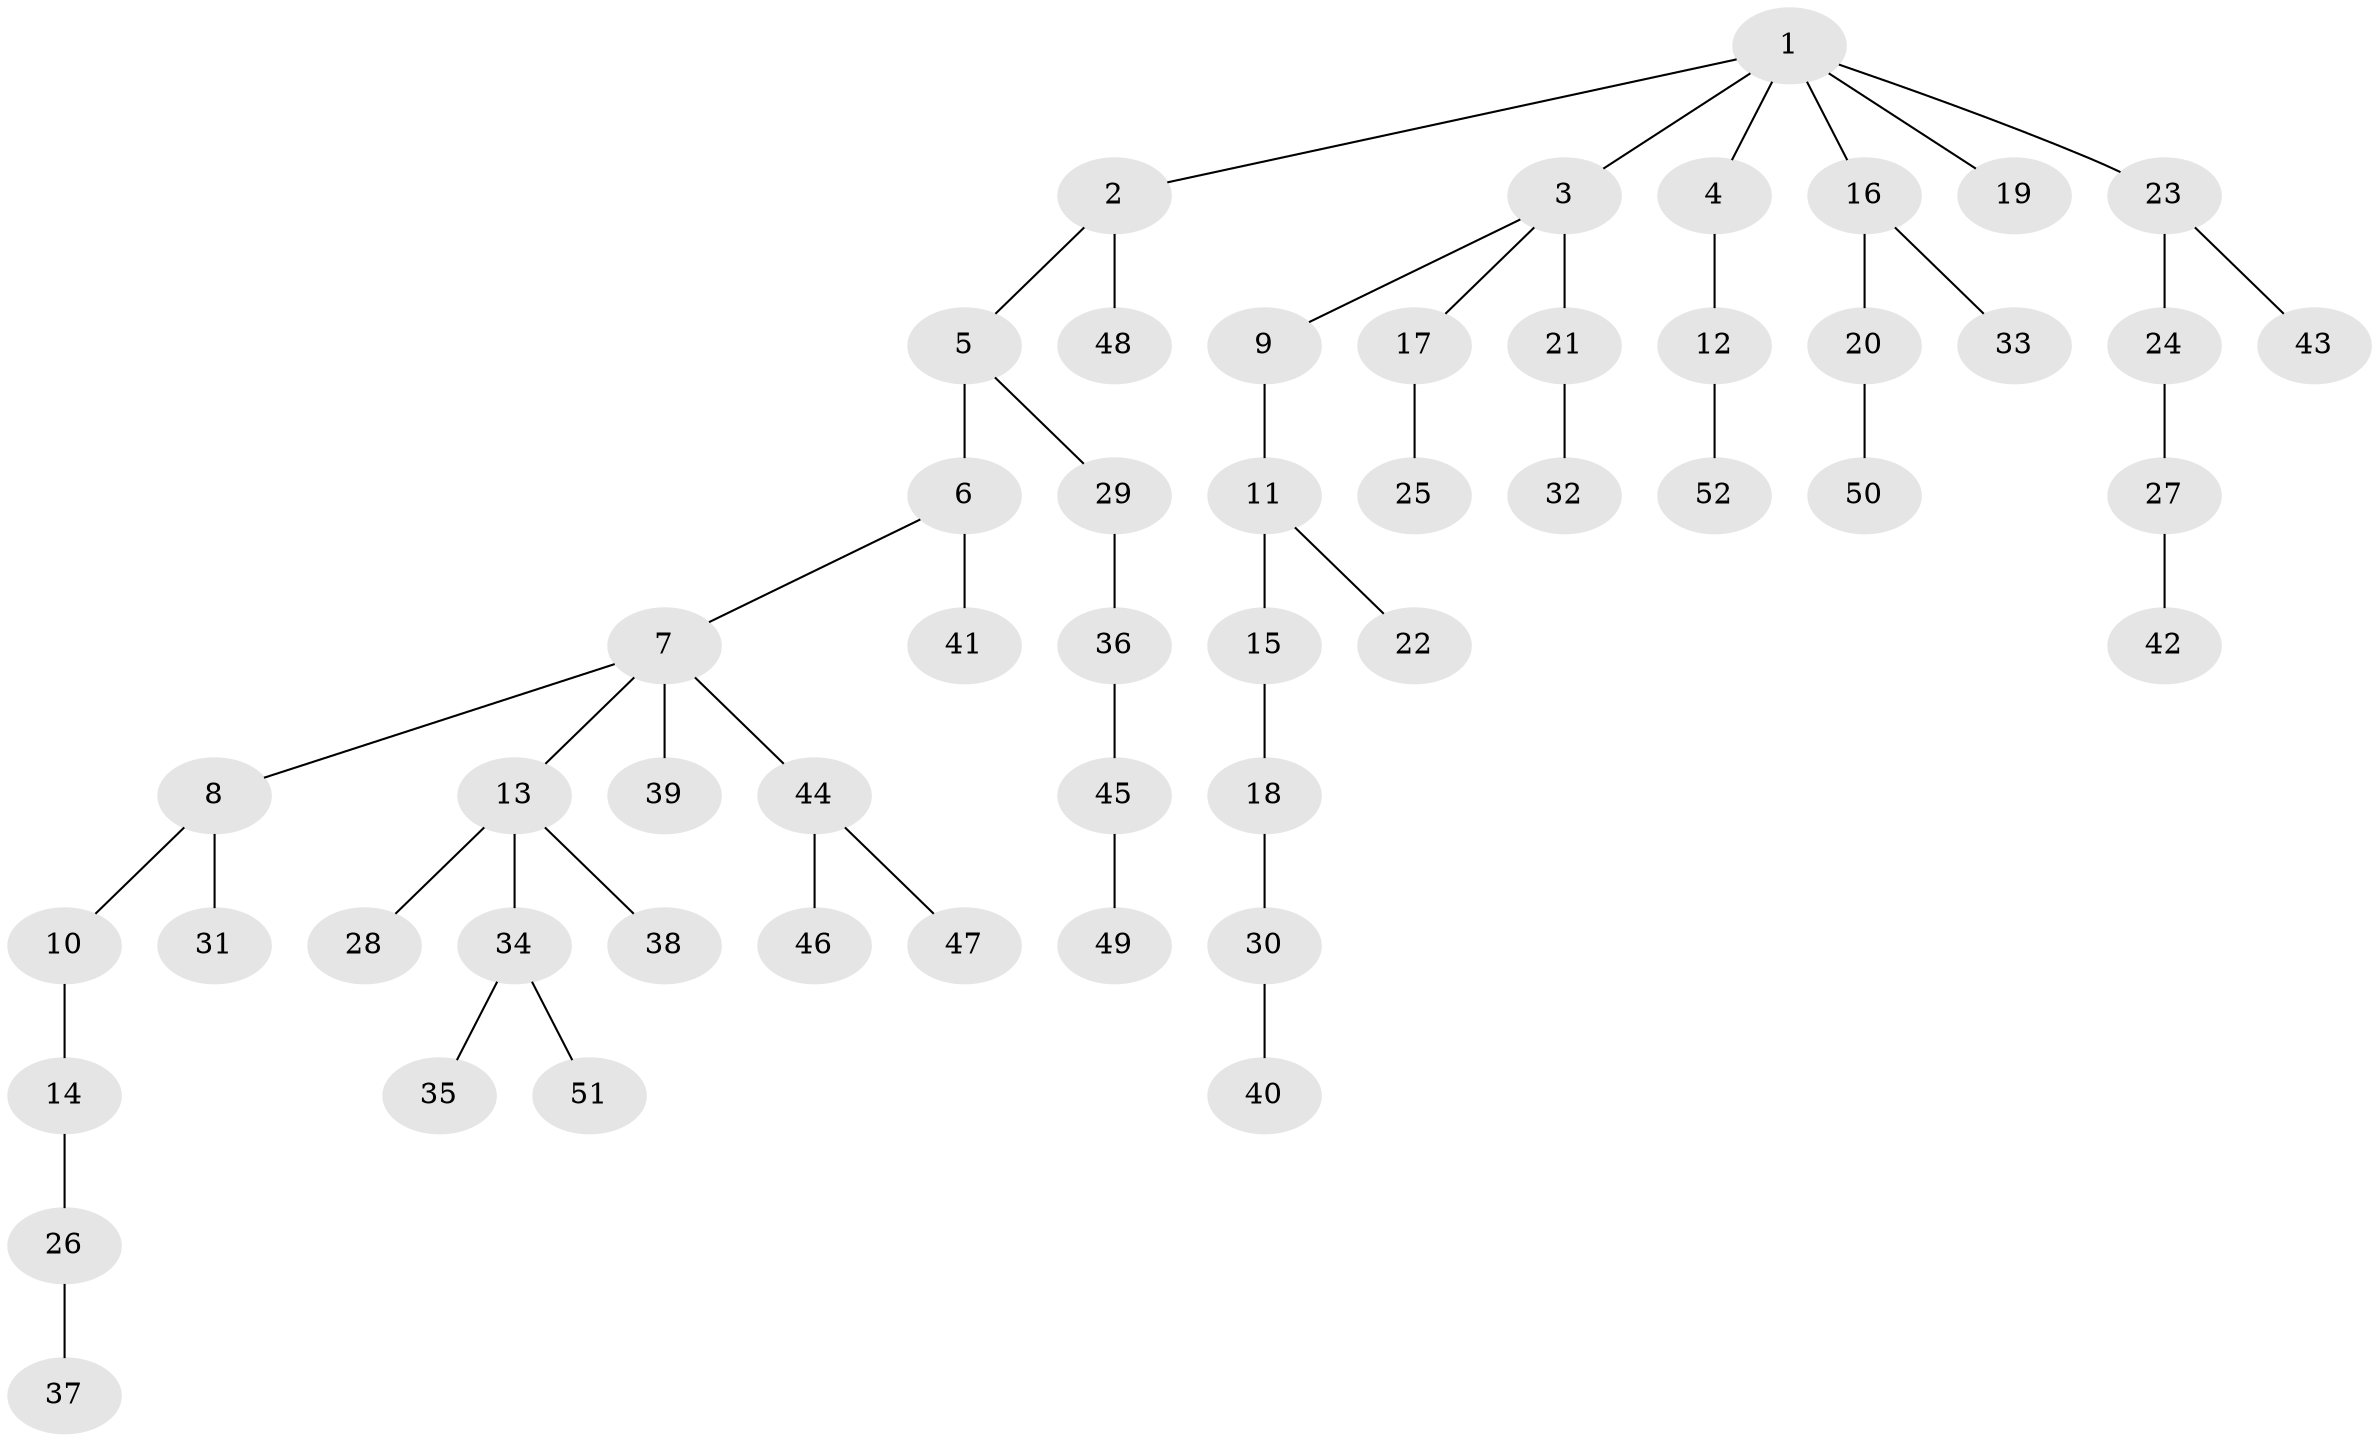 // original degree distribution, {6: 0.019417475728155338, 5: 0.02912621359223301, 4: 0.04854368932038835, 3: 0.17475728155339806, 1: 0.4563106796116505, 2: 0.27184466019417475}
// Generated by graph-tools (version 1.1) at 2025/36/03/09/25 02:36:35]
// undirected, 52 vertices, 51 edges
graph export_dot {
graph [start="1"]
  node [color=gray90,style=filled];
  1;
  2;
  3;
  4;
  5;
  6;
  7;
  8;
  9;
  10;
  11;
  12;
  13;
  14;
  15;
  16;
  17;
  18;
  19;
  20;
  21;
  22;
  23;
  24;
  25;
  26;
  27;
  28;
  29;
  30;
  31;
  32;
  33;
  34;
  35;
  36;
  37;
  38;
  39;
  40;
  41;
  42;
  43;
  44;
  45;
  46;
  47;
  48;
  49;
  50;
  51;
  52;
  1 -- 2 [weight=1.0];
  1 -- 3 [weight=1.0];
  1 -- 4 [weight=1.0];
  1 -- 16 [weight=1.0];
  1 -- 19 [weight=1.0];
  1 -- 23 [weight=1.0];
  2 -- 5 [weight=1.0];
  2 -- 48 [weight=1.0];
  3 -- 9 [weight=1.0];
  3 -- 17 [weight=1.0];
  3 -- 21 [weight=3.0];
  4 -- 12 [weight=1.0];
  5 -- 6 [weight=2.0];
  5 -- 29 [weight=1.0];
  6 -- 7 [weight=1.0];
  6 -- 41 [weight=1.0];
  7 -- 8 [weight=1.0];
  7 -- 13 [weight=1.0];
  7 -- 39 [weight=1.0];
  7 -- 44 [weight=1.0];
  8 -- 10 [weight=1.0];
  8 -- 31 [weight=1.0];
  9 -- 11 [weight=1.0];
  10 -- 14 [weight=1.0];
  11 -- 15 [weight=1.0];
  11 -- 22 [weight=1.0];
  12 -- 52 [weight=1.0];
  13 -- 28 [weight=1.0];
  13 -- 34 [weight=1.0];
  13 -- 38 [weight=1.0];
  14 -- 26 [weight=1.0];
  15 -- 18 [weight=1.0];
  16 -- 20 [weight=1.0];
  16 -- 33 [weight=1.0];
  17 -- 25 [weight=1.0];
  18 -- 30 [weight=1.0];
  20 -- 50 [weight=1.0];
  21 -- 32 [weight=1.0];
  23 -- 24 [weight=2.0];
  23 -- 43 [weight=1.0];
  24 -- 27 [weight=1.0];
  26 -- 37 [weight=1.0];
  27 -- 42 [weight=1.0];
  29 -- 36 [weight=1.0];
  30 -- 40 [weight=1.0];
  34 -- 35 [weight=1.0];
  34 -- 51 [weight=1.0];
  36 -- 45 [weight=1.0];
  44 -- 46 [weight=1.0];
  44 -- 47 [weight=1.0];
  45 -- 49 [weight=1.0];
}
